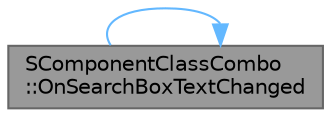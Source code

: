 digraph "SComponentClassCombo::OnSearchBoxTextChanged"
{
 // INTERACTIVE_SVG=YES
 // LATEX_PDF_SIZE
  bgcolor="transparent";
  edge [fontname=Helvetica,fontsize=10,labelfontname=Helvetica,labelfontsize=10];
  node [fontname=Helvetica,fontsize=10,shape=box,height=0.2,width=0.4];
  rankdir="LR";
  Node1 [id="Node000001",label="SComponentClassCombo\l::OnSearchBoxTextChanged",height=0.2,width=0.4,color="gray40", fillcolor="grey60", style="filled", fontcolor="black",tooltip="Called when the user changes the text in the search box."];
  Node1 -> Node1 [id="edge1_Node000001_Node000001",color="steelblue1",style="solid",tooltip=" "];
}
